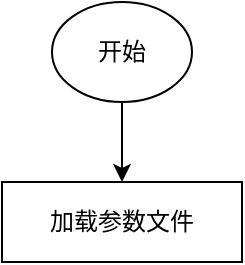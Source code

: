 <mxfile version="21.3.8" type="github">
  <diagram name="Page-1" id="RXxPayNnIbjiyFpjj1rx">
    <mxGraphModel dx="1194" dy="716" grid="1" gridSize="10" guides="1" tooltips="1" connect="1" arrows="1" fold="1" page="1" pageScale="1" pageWidth="850" pageHeight="1100" math="0" shadow="0">
      <root>
        <mxCell id="0" />
        <mxCell id="1" parent="0" />
        <mxCell id="K4DUxFxKkhJDQCSjoFBc-3" style="edgeStyle=orthogonalEdgeStyle;rounded=0;orthogonalLoop=1;jettySize=auto;html=1;exitX=0.5;exitY=1;exitDx=0;exitDy=0;entryX=0.5;entryY=0;entryDx=0;entryDy=0;" edge="1" parent="1" source="K4DUxFxKkhJDQCSjoFBc-1" target="K4DUxFxKkhJDQCSjoFBc-2">
          <mxGeometry relative="1" as="geometry" />
        </mxCell>
        <mxCell id="K4DUxFxKkhJDQCSjoFBc-1" value="开始" style="ellipse;whiteSpace=wrap;html=1;" vertex="1" parent="1">
          <mxGeometry x="350" y="70" width="70" height="50" as="geometry" />
        </mxCell>
        <mxCell id="K4DUxFxKkhJDQCSjoFBc-2" value="加载参数文件" style="rounded=0;whiteSpace=wrap;html=1;" vertex="1" parent="1">
          <mxGeometry x="325" y="160" width="120" height="40" as="geometry" />
        </mxCell>
      </root>
    </mxGraphModel>
  </diagram>
</mxfile>
